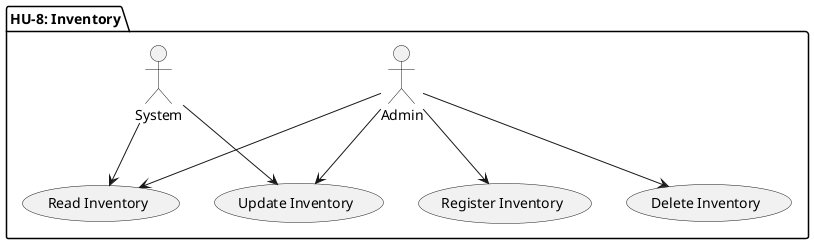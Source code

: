 @startuml

package "HU-8: Inventory" {

    'Actors
    actor "Admin" as Admin
    actor "System" as Sys

    'Use Cases
    usecase "Register Inventory" as UC1
    usecase "Read Inventory" as UC2
    usecase "Update Inventory" as UC3
    usecase "Delete Inventory" as UC4

    'Relations
    Admin --> UC1
    Admin --> UC2
    Admin --> UC3
    Admin --> UC4

    Sys --> UC2
    Sys --> UC3
  }

@enduml
